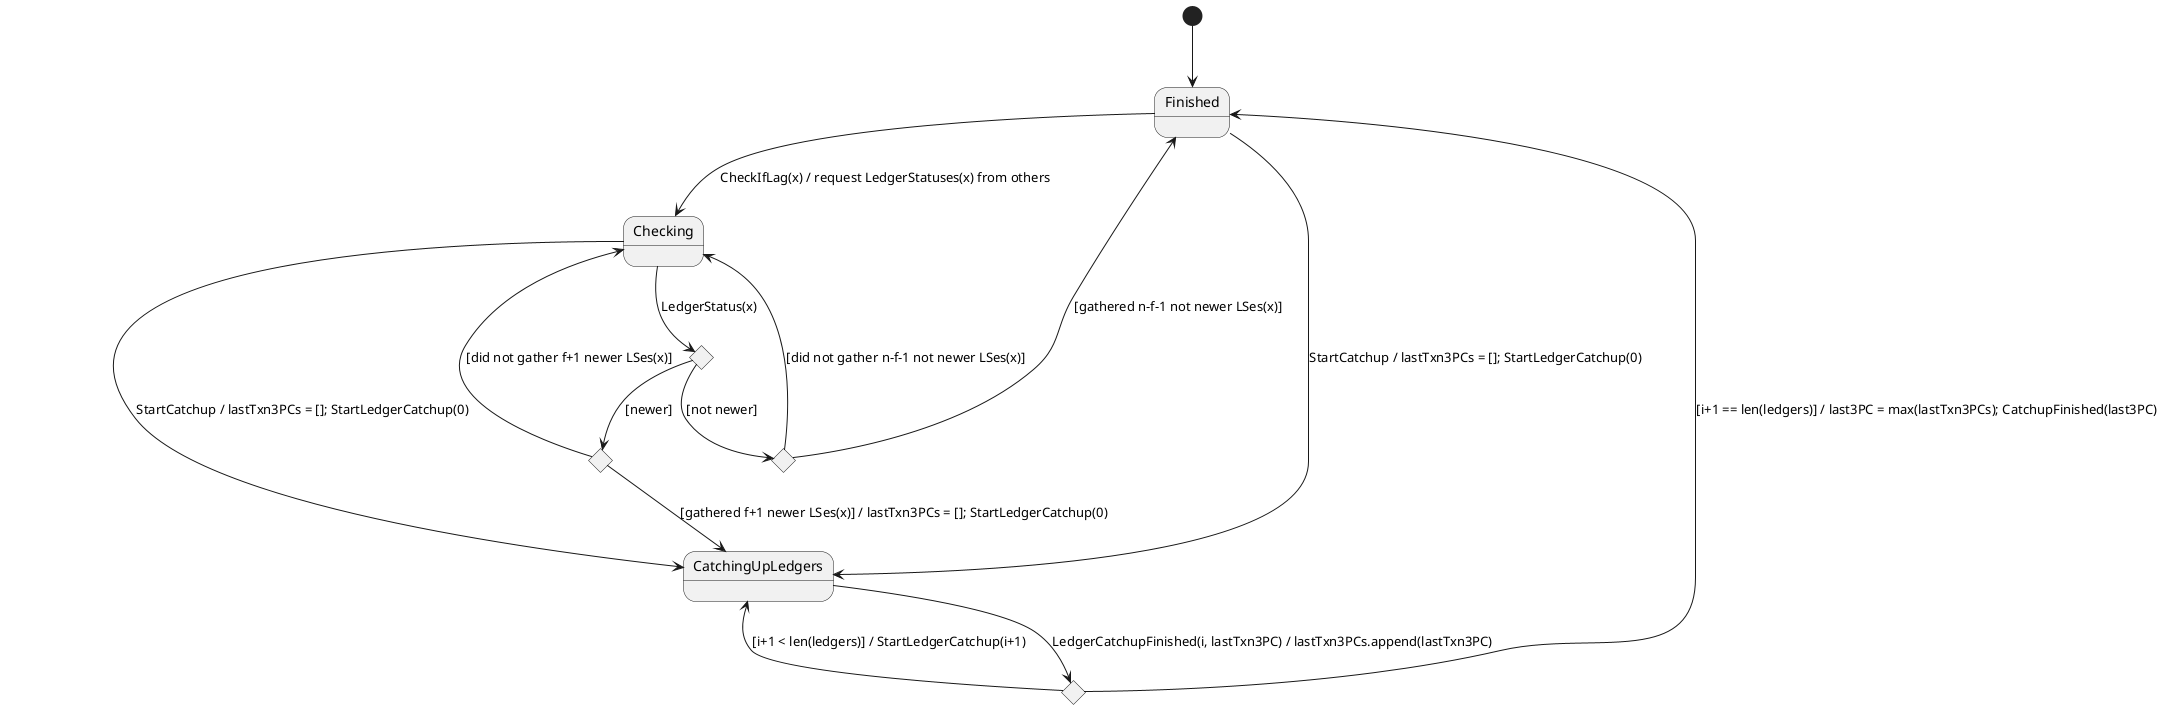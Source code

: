@startuml

[*] --> Finished

Finished --> Checking : CheckIfLag(x) / request LedgerStatuses(x) from others
Finished --> CatchingUpLedgers : StartCatchup / lastTxn3PCs = []; StartLedgerCatchup(0)

state Checking_LedgerStatus <<choice>>
Checking --> Checking_LedgerStatus : LedgerStatus(x)
Checking --> CatchingUpLedgers : StartCatchup / lastTxn3PCs = []; StartLedgerCatchup(0)

state Checking_LedgerStatus_Newer <<choice>>
Checking_LedgerStatus --> Checking_LedgerStatus_Newer : [newer]
state Checking_LedgerStatus_NotNewer <<choice>>
Checking_LedgerStatus --> Checking_LedgerStatus_NotNewer : [not newer]

Checking_LedgerStatus_Newer --> Checking : [did not gather f+1 newer LSes(x)]
Checking_LedgerStatus_Newer --> CatchingUpLedgers : [gathered f+1 newer LSes(x)] / lastTxn3PCs = []; StartLedgerCatchup(0)

Checking_LedgerStatus_NotNewer --> Checking : [did not gather n-f-1 not newer LSes(x)]
Checking_LedgerStatus_NotNewer --> Finished : [gathered n-f-1 not newer LSes(x)]

state CatchingUpLedgers_LedgerCatchupFinished <<choice>>
CatchingUpLedgers --> CatchingUpLedgers_LedgerCatchupFinished : LedgerCatchupFinished(i, lastTxn3PC) / lastTxn3PCs.append(lastTxn3PC)

CatchingUpLedgers_LedgerCatchupFinished --> CatchingUpLedgers : [i+1 < len(ledgers)] / StartLedgerCatchup(i+1)
CatchingUpLedgers_LedgerCatchupFinished --> Finished : [i+1 == len(ledgers)] / last3PC = max(lastTxn3PCs); CatchupFinished(last3PC)

@enduml
